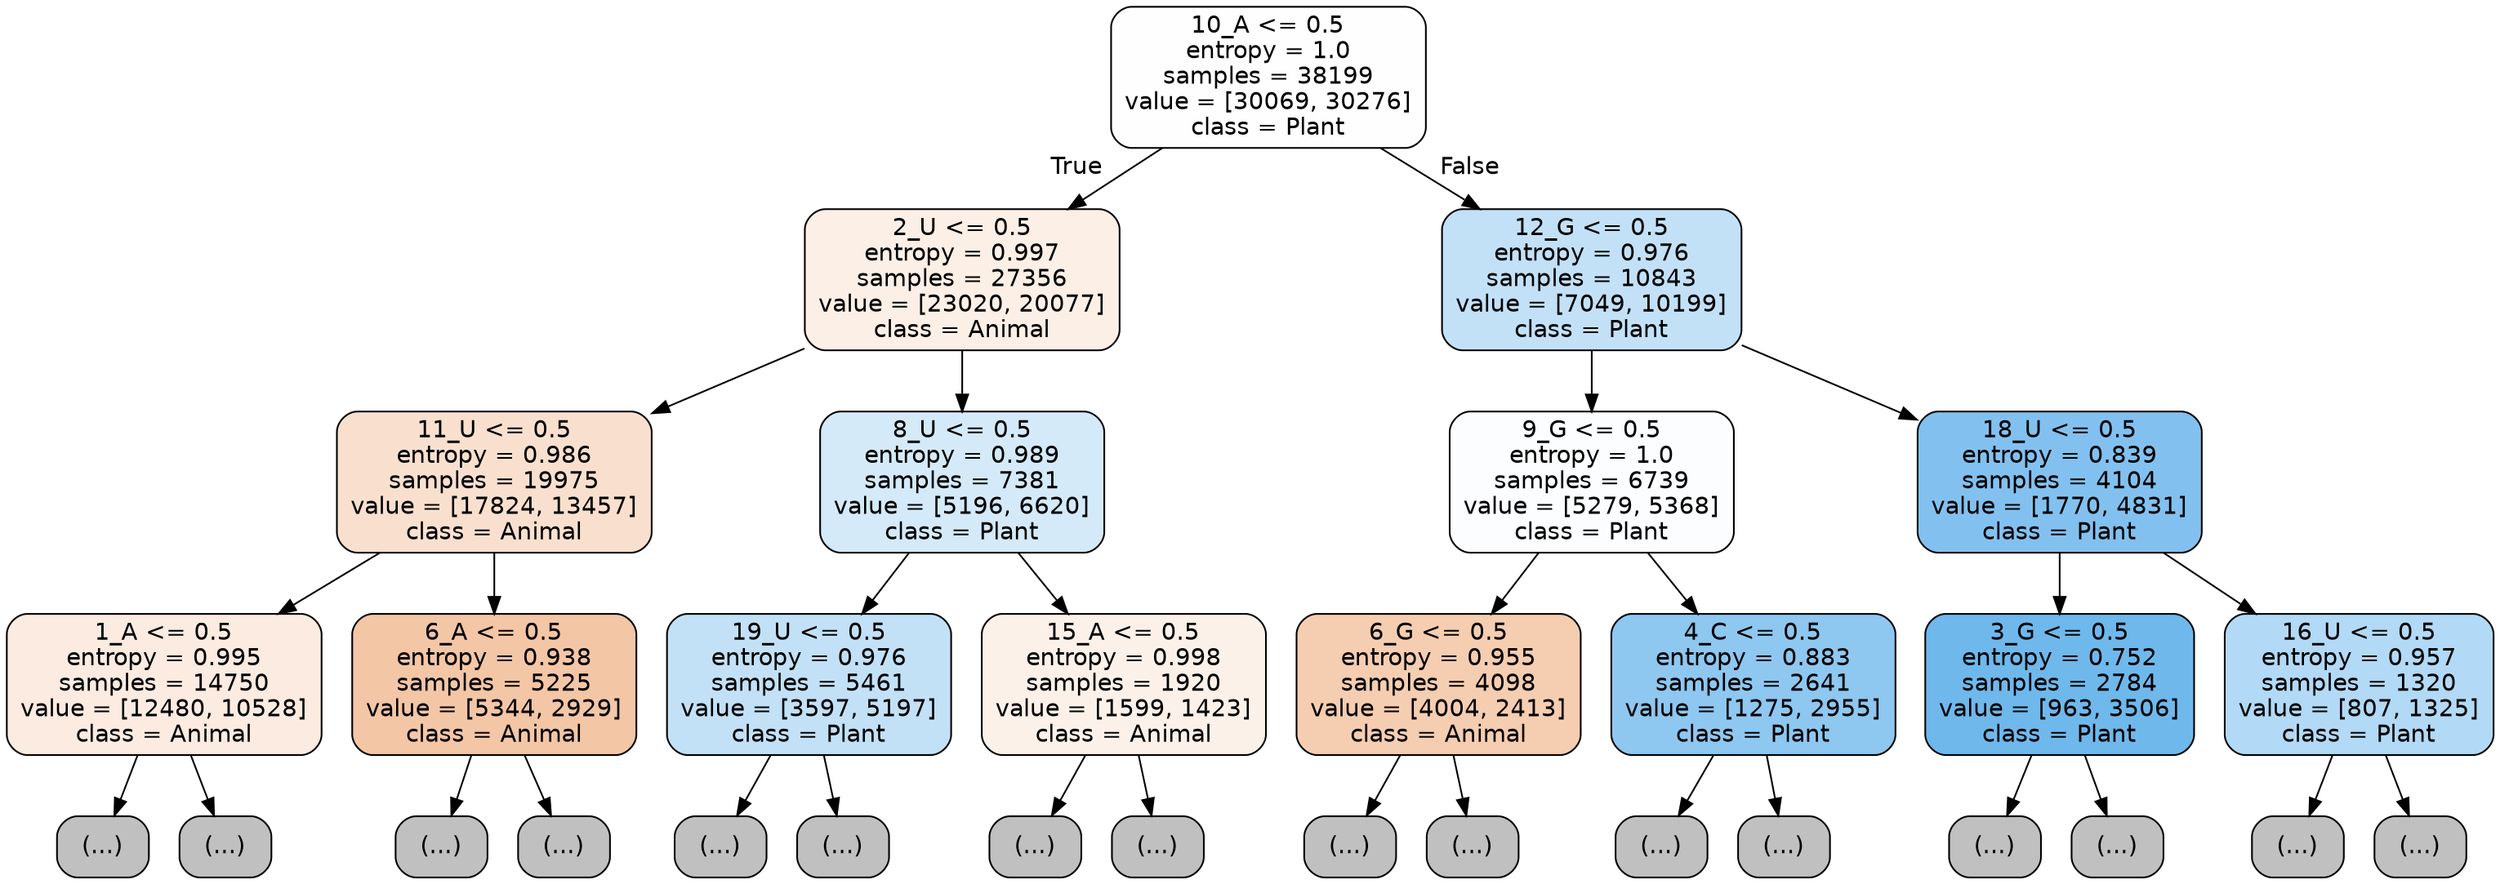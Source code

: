 digraph Tree {
node [shape=box, style="filled, rounded", color="black", fontname="helvetica"] ;
edge [fontname="helvetica"] ;
0 [label="10_A <= 0.5\nentropy = 1.0\nsamples = 38199\nvalue = [30069, 30276]\nclass = Plant", fillcolor="#fefeff"] ;
1 [label="2_U <= 0.5\nentropy = 0.997\nsamples = 27356\nvalue = [23020, 20077]\nclass = Animal", fillcolor="#fcefe6"] ;
0 -> 1 [labeldistance=2.5, labelangle=45, headlabel="True"] ;
2 [label="11_U <= 0.5\nentropy = 0.986\nsamples = 19975\nvalue = [17824, 13457]\nclass = Animal", fillcolor="#f9e0ce"] ;
1 -> 2 ;
3 [label="1_A <= 0.5\nentropy = 0.995\nsamples = 14750\nvalue = [12480, 10528]\nclass = Animal", fillcolor="#fbebe0"] ;
2 -> 3 ;
4 [label="(...)", fillcolor="#C0C0C0"] ;
3 -> 4 ;
5325 [label="(...)", fillcolor="#C0C0C0"] ;
3 -> 5325 ;
7110 [label="6_A <= 0.5\nentropy = 0.938\nsamples = 5225\nvalue = [5344, 2929]\nclass = Animal", fillcolor="#f3c6a6"] ;
2 -> 7110 ;
7111 [label="(...)", fillcolor="#C0C0C0"] ;
7110 -> 7111 ;
9168 [label="(...)", fillcolor="#C0C0C0"] ;
7110 -> 9168 ;
9803 [label="8_U <= 0.5\nentropy = 0.989\nsamples = 7381\nvalue = [5196, 6620]\nclass = Plant", fillcolor="#d4eaf9"] ;
1 -> 9803 ;
9804 [label="19_U <= 0.5\nentropy = 0.976\nsamples = 5461\nvalue = [3597, 5197]\nclass = Plant", fillcolor="#c2e1f7"] ;
9803 -> 9804 ;
9805 [label="(...)", fillcolor="#C0C0C0"] ;
9804 -> 9805 ;
11562 [label="(...)", fillcolor="#C0C0C0"] ;
9804 -> 11562 ;
12111 [label="15_A <= 0.5\nentropy = 0.998\nsamples = 1920\nvalue = [1599, 1423]\nclass = Animal", fillcolor="#fcf1e9"] ;
9803 -> 12111 ;
12112 [label="(...)", fillcolor="#C0C0C0"] ;
12111 -> 12112 ;
12835 [label="(...)", fillcolor="#C0C0C0"] ;
12111 -> 12835 ;
13096 [label="12_G <= 0.5\nentropy = 0.976\nsamples = 10843\nvalue = [7049, 10199]\nclass = Plant", fillcolor="#c2e1f7"] ;
0 -> 13096 [labeldistance=2.5, labelangle=-45, headlabel="False"] ;
13097 [label="9_G <= 0.5\nentropy = 1.0\nsamples = 6739\nvalue = [5279, 5368]\nclass = Plant", fillcolor="#fcfdff"] ;
13096 -> 13097 ;
13098 [label="6_G <= 0.5\nentropy = 0.955\nsamples = 4098\nvalue = [4004, 2413]\nclass = Animal", fillcolor="#f5cdb0"] ;
13097 -> 13098 ;
13099 [label="(...)", fillcolor="#C0C0C0"] ;
13098 -> 13099 ;
14582 [label="(...)", fillcolor="#C0C0C0"] ;
13098 -> 14582 ;
15123 [label="4_C <= 0.5\nentropy = 0.883\nsamples = 2641\nvalue = [1275, 2955]\nclass = Plant", fillcolor="#8ec7f0"] ;
13097 -> 15123 ;
15124 [label="(...)", fillcolor="#C0C0C0"] ;
15123 -> 15124 ;
15789 [label="(...)", fillcolor="#C0C0C0"] ;
15123 -> 15789 ;
16000 [label="18_U <= 0.5\nentropy = 0.839\nsamples = 4104\nvalue = [1770, 4831]\nclass = Plant", fillcolor="#82c1ef"] ;
13096 -> 16000 ;
16001 [label="3_G <= 0.5\nentropy = 0.752\nsamples = 2784\nvalue = [963, 3506]\nclass = Plant", fillcolor="#6fb8ec"] ;
16000 -> 16001 ;
16002 [label="(...)", fillcolor="#C0C0C0"] ;
16001 -> 16002 ;
16563 [label="(...)", fillcolor="#C0C0C0"] ;
16001 -> 16563 ;
16788 [label="16_U <= 0.5\nentropy = 0.957\nsamples = 1320\nvalue = [807, 1325]\nclass = Plant", fillcolor="#b2d9f5"] ;
16000 -> 16788 ;
16789 [label="(...)", fillcolor="#C0C0C0"] ;
16788 -> 16789 ;
16988 [label="(...)", fillcolor="#C0C0C0"] ;
16788 -> 16988 ;
}